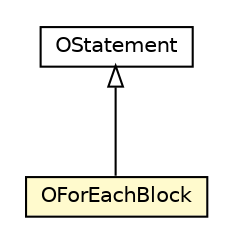 #!/usr/local/bin/dot
#
# Class diagram 
# Generated by UMLGraph version R5_6-24-gf6e263 (http://www.umlgraph.org/)
#

digraph G {
	edge [fontname="Helvetica",fontsize=10,labelfontname="Helvetica",labelfontsize=10];
	node [fontname="Helvetica",fontsize=10,shape=plaintext];
	nodesep=0.25;
	ranksep=0.5;
	// com.orientechnologies.orient.core.sql.parser.OStatement
	c3407752 [label=<<table title="com.orientechnologies.orient.core.sql.parser.OStatement" border="0" cellborder="1" cellspacing="0" cellpadding="2" port="p" href="./OStatement.html">
		<tr><td><table border="0" cellspacing="0" cellpadding="1">
<tr><td align="center" balign="center"> OStatement </td></tr>
		</table></td></tr>
		</table>>, URL="./OStatement.html", fontname="Helvetica", fontcolor="black", fontsize=10.0];
	// com.orientechnologies.orient.core.sql.parser.OForEachBlock
	c3407871 [label=<<table title="com.orientechnologies.orient.core.sql.parser.OForEachBlock" border="0" cellborder="1" cellspacing="0" cellpadding="2" port="p" bgcolor="lemonChiffon" href="./OForEachBlock.html">
		<tr><td><table border="0" cellspacing="0" cellpadding="1">
<tr><td align="center" balign="center"> OForEachBlock </td></tr>
		</table></td></tr>
		</table>>, URL="./OForEachBlock.html", fontname="Helvetica", fontcolor="black", fontsize=10.0];
	//com.orientechnologies.orient.core.sql.parser.OForEachBlock extends com.orientechnologies.orient.core.sql.parser.OStatement
	c3407752:p -> c3407871:p [dir=back,arrowtail=empty];
}

